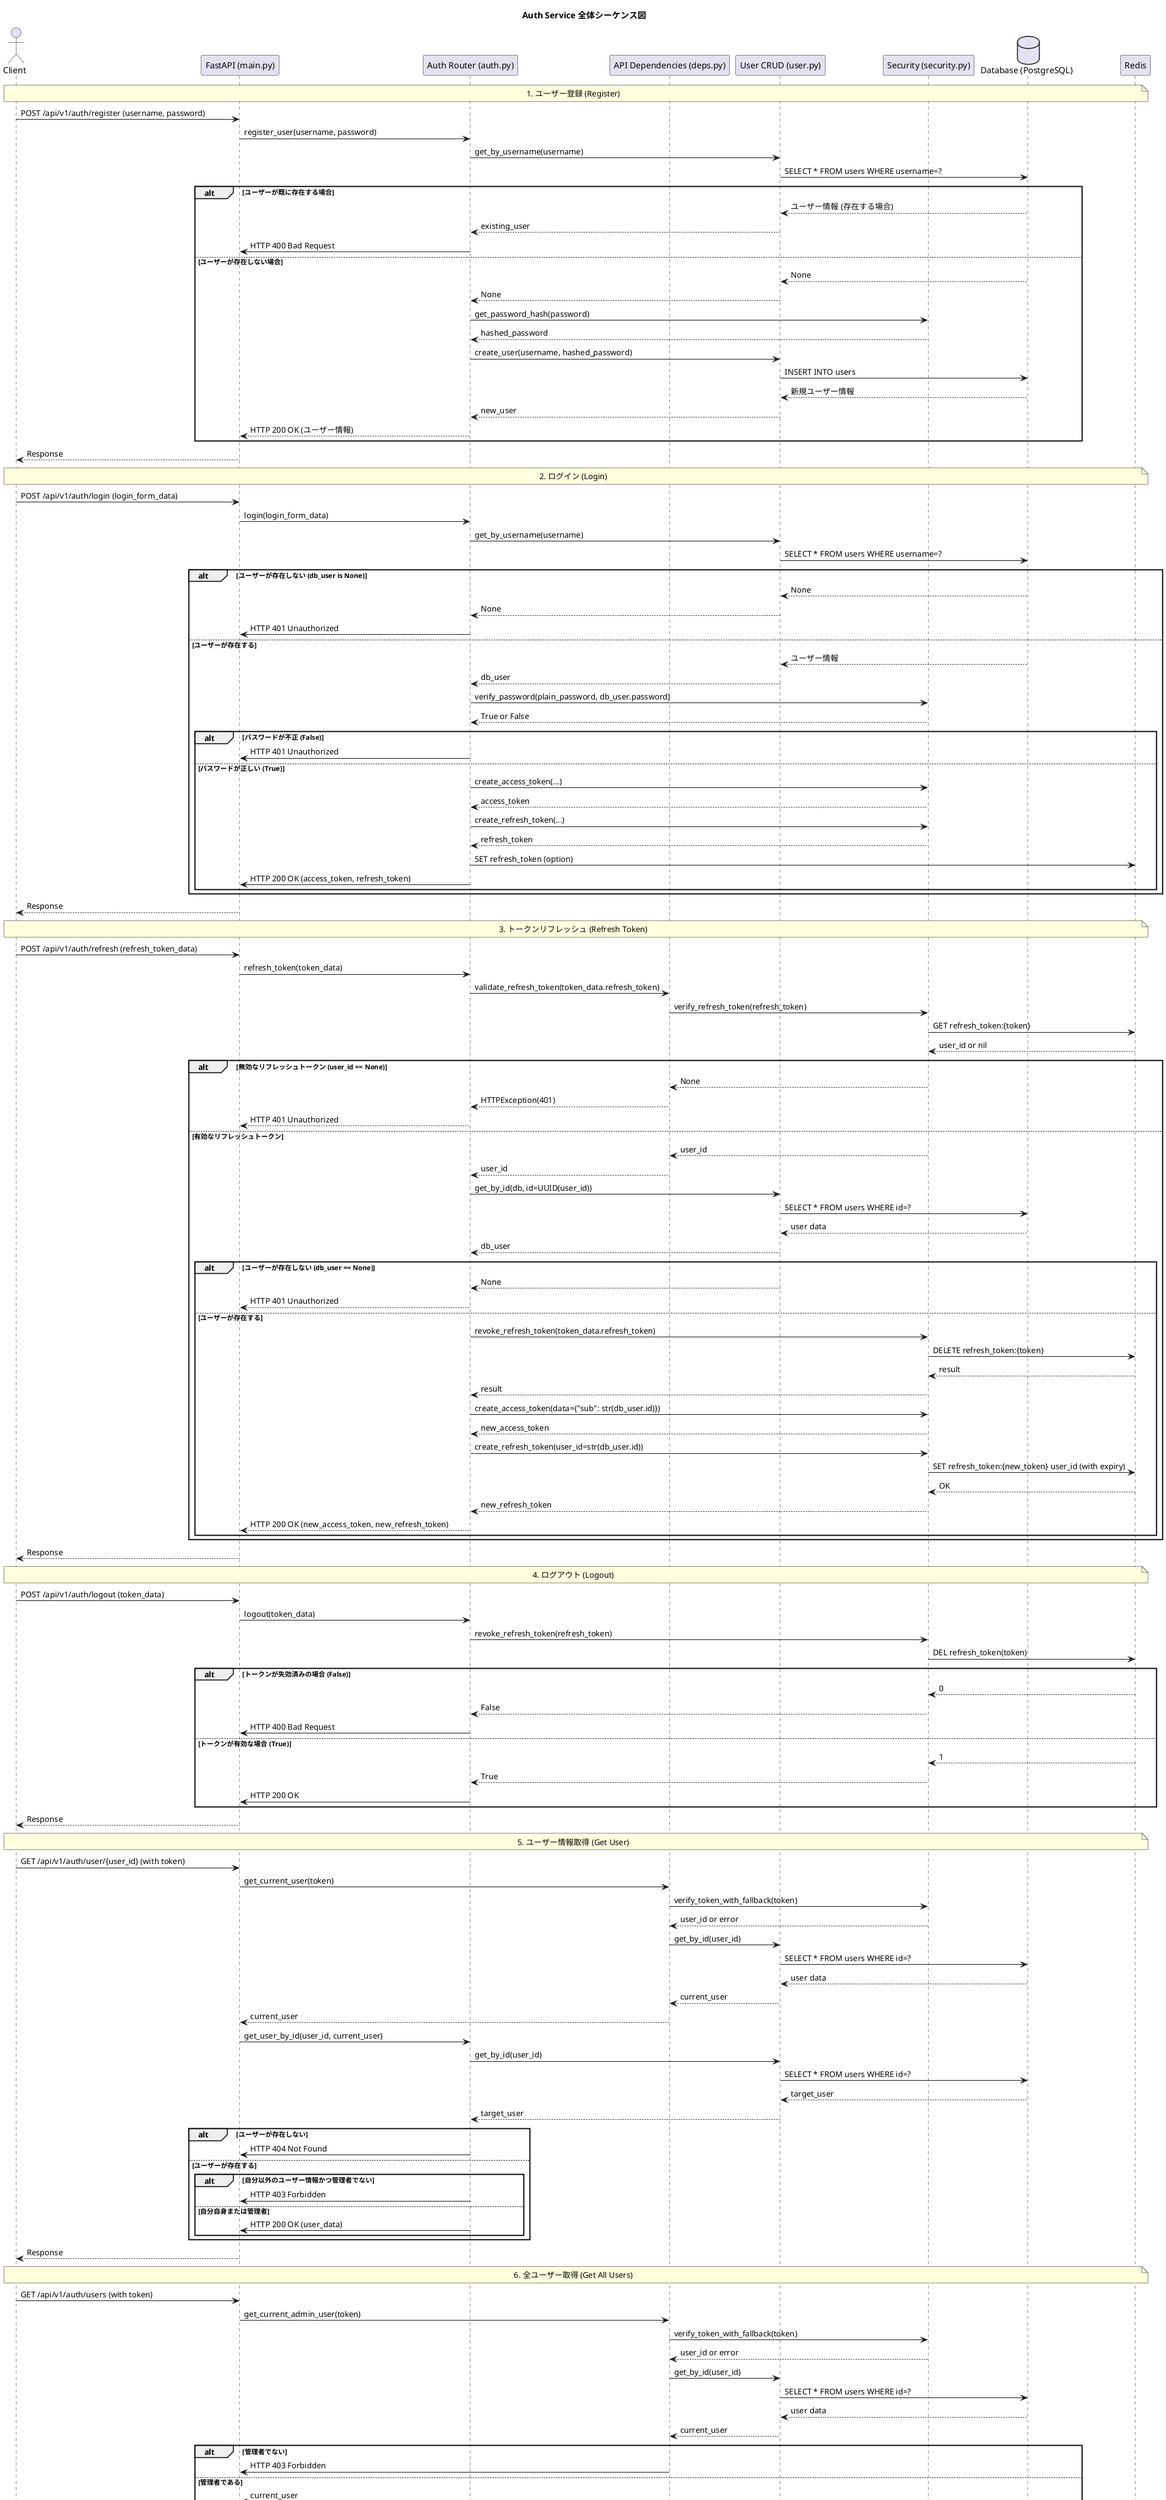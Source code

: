 @startuml
title Auth Service 全体シーケンス図

actor Client
participant "FastAPI (main.py)" as FastAPI
participant "Auth Router (auth.py)" as AuthRouter
participant "API Dependencies (deps.py)" as APIDeps
participant "User CRUD (user.py)" as UserCRUD
participant "Security (security.py)" as Security
database "Database (PostgreSQL)" as DB
participant "Redis" as Redis

note over Client, Redis
  1. ユーザー登録 (Register)
end note

Client -> FastAPI: POST /api/v1/auth/register (username, password)
FastAPI -> AuthRouter: register_user(username, password)
AuthRouter -> UserCRUD: get_by_username(username)
UserCRUD -> DB: SELECT * FROM users WHERE username=?

alt ユーザーが既に存在する場合
    DB --> UserCRUD: ユーザー情報 (存在する場合)
    UserCRUD --> AuthRouter: existing_user
    AuthRouter -> FastAPI: HTTP 400 Bad Request
else ユーザーが存在しない場合
    DB --> UserCRUD: None
    UserCRUD --> AuthRouter: None
    AuthRouter -> Security: get_password_hash(password)
    Security --> AuthRouter: hashed_password
    AuthRouter -> UserCRUD: create_user(username, hashed_password)
    UserCRUD -> DB: INSERT INTO users
    DB --> UserCRUD: 新規ユーザー情報
    UserCRUD --> AuthRouter: new_user
    AuthRouter --> FastAPI: HTTP 200 OK (ユーザー情報)
end

FastAPI --> Client: Response

note over Client, Redis
  2. ログイン (Login)
end note

Client -> FastAPI: POST /api/v1/auth/login (login_form_data)
FastAPI -> AuthRouter: login(login_form_data)
AuthRouter -> UserCRUD: get_by_username(username)
UserCRUD -> DB: SELECT * FROM users WHERE username=?

alt ユーザーが存在しない (db_user is None)
    DB --> UserCRUD: None
    UserCRUD --> AuthRouter: None
    AuthRouter -> FastAPI: HTTP 401 Unauthorized
else ユーザーが存在する
    DB --> UserCRUD: ユーザー情報
    UserCRUD --> AuthRouter: db_user
    AuthRouter -> Security: verify_password(plain_password, db_user.password)
    Security --> AuthRouter: True or False

    alt パスワードが不正 (False)
        AuthRouter -> FastAPI: HTTP 401 Unauthorized
    else パスワードが正しい (True)
        AuthRouter -> Security: create_access_token(...)
        Security --> AuthRouter: access_token
        AuthRouter -> Security: create_refresh_token(...)
        Security --> AuthRouter: refresh_token
        AuthRouter -> Redis: SET refresh_token (option)
        AuthRouter -> FastAPI: HTTP 200 OK (access_token, refresh_token)
    end
end

FastAPI --> Client: Response

note over Client, Redis
  3. トークンリフレッシュ (Refresh Token)
end note

Client -> FastAPI: POST /api/v1/auth/refresh (refresh_token_data)
FastAPI -> AuthRouter: refresh_token(token_data)
AuthRouter -> APIDeps: validate_refresh_token(token_data.refresh_token)
APIDeps -> Security: verify_refresh_token(refresh_token)
Security -> Redis: GET refresh_token:{token}
Redis --> Security: user_id or nil

alt 無効なリフレッシュトークン (user_id == None)
    Security --> APIDeps: None
    APIDeps --> AuthRouter: HTTPException(401)
    AuthRouter --> FastAPI: HTTP 401 Unauthorized
else 有効なリフレッシュトークン
    Security --> APIDeps: user_id
    APIDeps --> AuthRouter: user_id
    
    AuthRouter -> UserCRUD: get_by_id(db, id=UUID(user_id))
    UserCRUD -> DB: SELECT * FROM users WHERE id=?
    DB --> UserCRUD: user data
    UserCRUD --> AuthRouter: db_user

    alt ユーザーが存在しない (db_user == None)
        UserCRUD --> AuthRouter: None
        AuthRouter --> FastAPI: HTTP 401 Unauthorized
    else ユーザーが存在する
        AuthRouter -> Security: revoke_refresh_token(token_data.refresh_token)
        Security -> Redis: DELETE refresh_token:{token}
        Redis --> Security: result
        Security --> AuthRouter: result

        AuthRouter -> Security: create_access_token(data={"sub": str(db_user.id)})
        Security --> AuthRouter: new_access_token

        AuthRouter -> Security: create_refresh_token(user_id=str(db_user.id))
        Security -> Redis: SET refresh_token:{new_token} user_id (with expiry)
        Redis --> Security: OK
        Security --> AuthRouter: new_refresh_token

        AuthRouter --> FastAPI: HTTP 200 OK (new_access_token, new_refresh_token)
    end
end

FastAPI --> Client: Response

note over Client, Redis
  4. ログアウト (Logout)
end note

Client -> FastAPI: POST /api/v1/auth/logout (token_data)
FastAPI -> AuthRouter: logout(token_data)
AuthRouter -> Security: revoke_refresh_token(refresh_token)
Security -> Redis: DEL refresh_token(token)

alt トークンが失効済みの場合 (False)
    Redis --> Security: 0
    Security --> AuthRouter: False
    AuthRouter -> FastAPI: HTTP 400 Bad Request
else トークンが有効な場合 (True)
    Redis --> Security: 1
    Security --> AuthRouter: True
    AuthRouter -> FastAPI: HTTP 200 OK
end

FastAPI --> Client: Response

note over Client, Redis
  5. ユーザー情報取得 (Get User)
end note

Client -> FastAPI: GET /api/v1/auth/user/{user_id} (with token)
FastAPI -> APIDeps: get_current_user(token)
APIDeps -> Security: verify_token_with_fallback(token)
Security --> APIDeps: user_id or error
APIDeps -> UserCRUD: get_by_id(user_id)
UserCRUD -> DB: SELECT * FROM users WHERE id=?
DB --> UserCRUD: user data
UserCRUD --> APIDeps: current_user
APIDeps --> FastAPI: current_user

FastAPI -> AuthRouter: get_user_by_id(user_id, current_user)
AuthRouter -> UserCRUD: get_by_id(user_id)
UserCRUD -> DB: SELECT * FROM users WHERE id=?
DB --> UserCRUD: target_user
UserCRUD --> AuthRouter: target_user

alt ユーザーが存在しない
    AuthRouter -> FastAPI: HTTP 404 Not Found
else ユーザーが存在する
    alt 自分以外のユーザー情報かつ管理者でない
        AuthRouter -> FastAPI: HTTP 403 Forbidden
    else 自分自身または管理者
        AuthRouter -> FastAPI: HTTP 200 OK (user_data)
    end
end

FastAPI --> Client: Response

note over Client, Redis
  6. 全ユーザー取得 (Get All Users)
end note

Client -> FastAPI: GET /api/v1/auth/users (with token)
FastAPI -> APIDeps: get_current_admin_user(token)
APIDeps -> Security: verify_token_with_fallback(token)
Security --> APIDeps: user_id or error
APIDeps -> UserCRUD: get_by_id(user_id)
UserCRUD -> DB: SELECT * FROM users WHERE id=?
DB --> UserCRUD: user data
UserCRUD --> APIDeps: current_user

alt 管理者でない
    APIDeps -> FastAPI: HTTP 403 Forbidden
else 管理者である
    APIDeps --> FastAPI: current_user
    FastAPI -> AuthRouter: get_all_users(current_user)
    AuthRouter -> UserCRUD: get_all_users()
    UserCRUD -> DB: SELECT * FROM users
    DB --> UserCRUD: all users
    UserCRUD --> AuthRouter: users list
    AuthRouter -> FastAPI: HTTP 200 OK (users list)
end

FastAPI --> Client: Response

note over Client, Redis
  7. ユーザー情報更新 (Update User)
end note

Client -> FastAPI: PUT /api/v1/auth/update/user/{user_id} (with token)
FastAPI -> APIDeps: get_current_user(token)
APIDeps -> Security: verify_token_with_fallback(token)
Security --> APIDeps: user_id or error
APIDeps -> UserCRUD: get_by_id(user_id)
UserCRUD -> DB: SELECT * FROM users WHERE id=?
DB --> UserCRUD: user data
UserCRUD --> APIDeps: current_user
APIDeps --> FastAPI: current_user

FastAPI -> AuthRouter: update_user(user_id, user_in, current_user)
AuthRouter -> UserCRUD: get_by_id(user_id)
UserCRUD -> DB: SELECT * FROM users WHERE id=?
DB --> UserCRUD: target_user
UserCRUD --> AuthRouter: target_user

alt ユーザーが存在しない
    AuthRouter -> FastAPI: HTTP 404 Not Found
else ユーザーが存在する
    alt 自分以外のユーザー情報かつ管理者でない
        AuthRouter -> FastAPI: HTTP 403 Forbidden
    else 自分自身または管理者
        alt is_adminフラグ変更かつ管理者でない
            AuthRouter -> FastAPI: HTTP 403 Forbidden
        else
            AuthRouter -> UserCRUD: update(db_user, user_in)
            UserCRUD -> DB: UPDATE users SET ...
            DB --> UserCRUD: updated_user
            UserCRUD --> AuthRouter: updated_user
            AuthRouter -> FastAPI: HTTP 200 OK (updated_user)
        end
    end
end

FastAPI --> Client: Response

note over Client, Redis
  8. パスワード更新 (Update Password)
end note

Client -> FastAPI: POST /api/v1/auth/update/password (with token)
FastAPI -> APIDeps: get_current_user(token)
APIDeps -> Security: verify_token_with_fallback(token)
Security --> APIDeps: user_id or error
APIDeps -> UserCRUD: get_by_id(user_id)
UserCRUD -> DB: SELECT * FROM users WHERE id=?
DB --> UserCRUD: user data
UserCRUD --> APIDeps: current_user
APIDeps --> FastAPI: current_user

FastAPI -> AuthRouter: update_password(password_update, current_user)
AuthRouter -> Security: verify_password(current_password, current_user.hashed_password)
Security --> AuthRouter: True or False

alt パスワードが不正 (False)
    AuthRouter -> FastAPI: HTTP 401 Unauthorized
else パスワードが正しい (True)
    AuthRouter -> UserCRUD: update_password(current_user, new_password)
    UserCRUD -> Security: get_password_hash(new_password)
    Security --> UserCRUD: hashed_password
    UserCRUD -> DB: UPDATE users SET hashed_password=?
    DB --> UserCRUD: updated_user
    UserCRUD --> AuthRouter: updated_user
    AuthRouter -> FastAPI: HTTP 200 OK (updated_user)
end

FastAPI --> Client: Response

note over Client, Redis
  9. 管理者によるパスワード更新 (Admin Update Password)
end note

Client -> FastAPI: POST /api/v1/auth/admin/update/password (with token)
FastAPI -> APIDeps: get_current_admin_user(token)
APIDeps -> Security: verify_token_with_fallback(token)
Security --> APIDeps: user_id or error
APIDeps -> UserCRUD: get_by_id(user_id)
UserCRUD -> DB: SELECT * FROM users WHERE id=?
DB --> UserCRUD: user data
UserCRUD --> APIDeps: current_user

alt 管理者でない
    APIDeps -> FastAPI: HTTP 403 Forbidden
else 管理者である
    APIDeps --> FastAPI: current_user
    FastAPI -> AuthRouter: admin_update_password(password_update, current_user)
    AuthRouter -> UserCRUD: get_by_id(password_update.user_id)
    UserCRUD -> DB: SELECT * FROM users WHERE id=?
    DB --> UserCRUD: target_user
    UserCRUD --> AuthRouter: target_user
    
    alt ユーザーが存在しない
        AuthRouter -> FastAPI: HTTP 404 Not Found
    else ユーザーが存在する
        AuthRouter -> UserCRUD: update_password(target_user, new_password)
        UserCRUD -> Security: get_password_hash(new_password)
        Security --> UserCRUD: hashed_password
        UserCRUD -> DB: UPDATE users SET hashed_password=?
        DB --> UserCRUD: updated_user
        UserCRUD --> AuthRouter: updated_user
        AuthRouter -> FastAPI: HTTP 200 OK (updated_user)
    end
end

FastAPI --> Client: Response

note over Client, Redis
  10. ユーザー削除 (Delete User)
end note

Client -> FastAPI: DELETE /api/v1/auth/delete/user/{user_id} (with token)
FastAPI -> APIDeps: get_current_admin_user(token)
APIDeps -> Security: verify_token_with_fallback(token)
Security --> APIDeps: user_id or error
APIDeps -> UserCRUD: get_by_id(user_id)
UserCRUD -> DB: SELECT * FROM users WHERE id=?
DB --> UserCRUD: user data
UserCRUD --> APIDeps: current_user

alt 管理者でない
    APIDeps -> FastAPI: HTTP 403 Forbidden
else 管理者である
    APIDeps --> FastAPI: current_user
    FastAPI -> AuthRouter: delete_user(user_id, current_user)
    AuthRouter -> UserCRUD: get_by_id(user_id)
    UserCRUD -> DB: SELECT * FROM users WHERE id=?
    DB --> UserCRUD: target_user
    UserCRUD --> AuthRouter: target_user
    
    alt ユーザーが存在しない
        AuthRouter -> FastAPI: HTTP 404 Not Found
    else ユーザーが存在する
        alt 自分自身を削除しようとしている
            AuthRouter -> FastAPI: HTTP 400 Bad Request
        else
            AuthRouter -> UserCRUD: delete(target_user)
            UserCRUD -> DB: DELETE FROM users WHERE id=?
            DB --> UserCRUD: result
            UserCRUD --> AuthRouter: result
            AuthRouter -> FastAPI: HTTP 204 No Content
        end
    end
end

FastAPI --> Client: Response

@enduml
